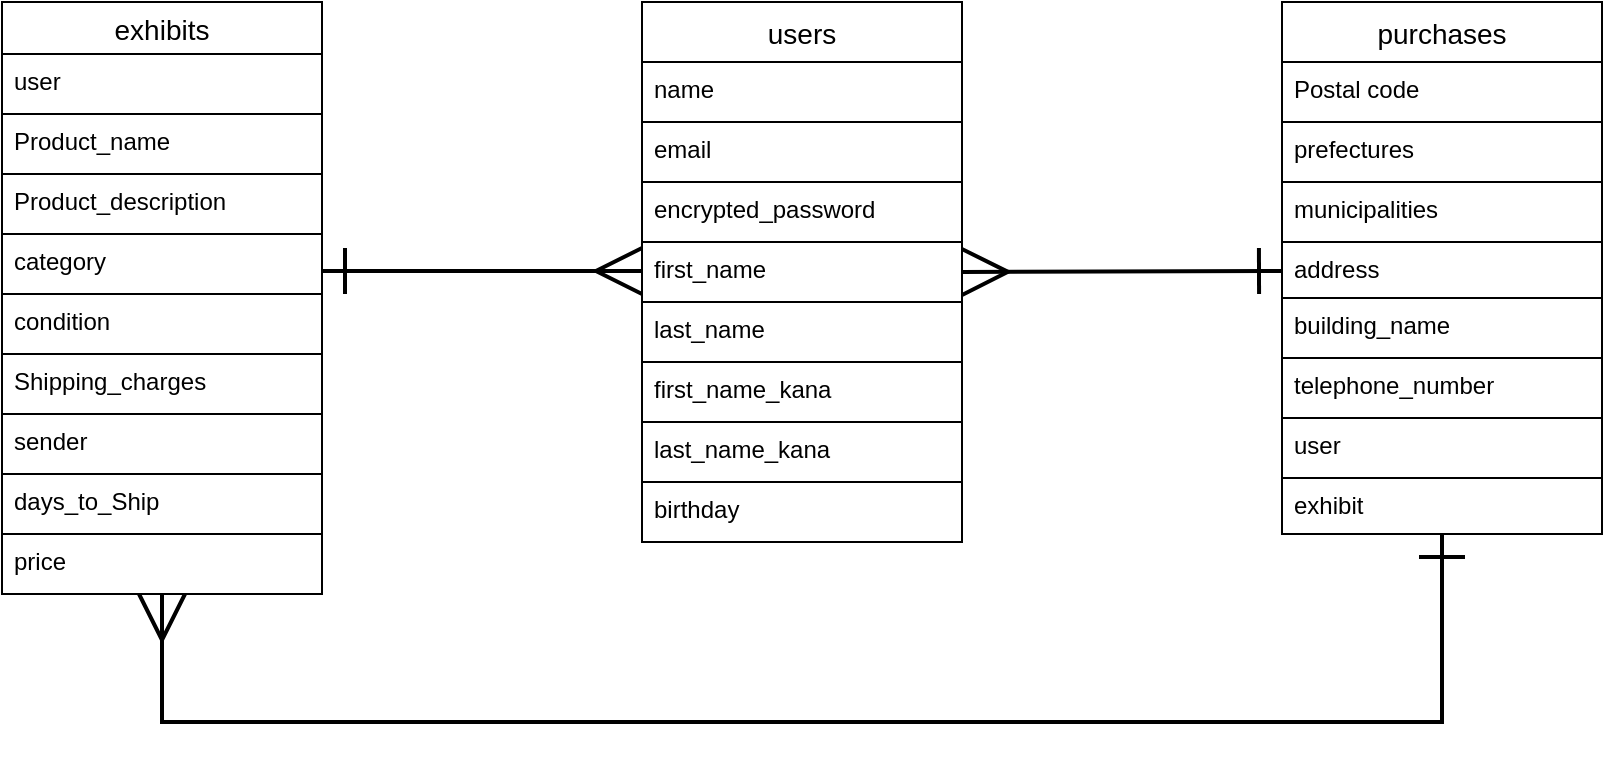 <mxfile>
    <diagram id="Ec6GmhOhu065yx23lRJ9" name="ページ1">
        <mxGraphModel dx="951" dy="755" grid="0" gridSize="10" guides="1" tooltips="1" connect="1" arrows="1" fold="1" page="1" pageScale="1" pageWidth="827" pageHeight="1169" math="0" shadow="0">
            <root>
                <mxCell id="0"/>
                <mxCell id="1" parent="0"/>
                <mxCell id="2" value="users" style="swimlane;fontStyle=0;childLayout=stackLayout;horizontal=1;startSize=30;horizontalStack=0;resizeParent=1;resizeParentMax=0;resizeLast=0;collapsible=1;marginBottom=0;align=center;fontSize=14;strokeWidth=1;direction=east;" vertex="1" parent="1">
                    <mxGeometry x="330" y="240" width="160" height="120" as="geometry"/>
                </mxCell>
                <mxCell id="3" value="name" style="text;strokeColor=default;fillColor=none;spacingLeft=4;spacingRight=4;overflow=hidden;rotatable=0;points=[[0,0.5],[1,0.5]];portConstraint=eastwest;fontSize=12;" vertex="1" parent="2">
                    <mxGeometry y="30" width="160" height="30" as="geometry"/>
                </mxCell>
                <mxCell id="4" value="email" style="text;strokeColor=default;fillColor=none;spacingLeft=4;spacingRight=4;overflow=hidden;rotatable=0;points=[[0,0.5],[1,0.5]];portConstraint=eastwest;fontSize=12;shadow=0;" vertex="1" parent="2">
                    <mxGeometry y="60" width="160" height="30" as="geometry"/>
                </mxCell>
                <mxCell id="5" value="encrypted_password" style="text;strokeColor=default;fillColor=none;spacingLeft=4;spacingRight=4;overflow=hidden;rotatable=0;points=[[0,0.5],[1,0.5]];portConstraint=eastwest;fontSize=12;" vertex="1" parent="2">
                    <mxGeometry y="90" width="160" height="30" as="geometry"/>
                </mxCell>
                <mxCell id="6" value="exhibits" style="swimlane;fontStyle=0;childLayout=stackLayout;horizontal=1;startSize=26;horizontalStack=0;resizeParent=1;resizeParentMax=0;resizeLast=0;collapsible=1;marginBottom=0;align=center;fontSize=14;" vertex="1" parent="1">
                    <mxGeometry x="10" y="240" width="160" height="116" as="geometry"/>
                </mxCell>
                <mxCell id="7" value="user" style="text;strokeColor=default;fillColor=none;spacingLeft=4;spacingRight=4;overflow=hidden;rotatable=0;points=[[0,0.5],[1,0.5]];portConstraint=eastwest;fontSize=12;" vertex="1" parent="6">
                    <mxGeometry y="26" width="160" height="30" as="geometry"/>
                </mxCell>
                <mxCell id="8" value="Product_name" style="text;strokeColor=default;fillColor=none;spacingLeft=4;spacingRight=4;overflow=hidden;rotatable=0;points=[[0,0.5],[1,0.5]];portConstraint=eastwest;fontSize=12;" vertex="1" parent="6">
                    <mxGeometry y="56" width="160" height="30" as="geometry"/>
                </mxCell>
                <mxCell id="9" value="Product_description" style="text;strokeColor=none;fillColor=none;spacingLeft=4;spacingRight=4;overflow=hidden;rotatable=0;points=[[0,0.5],[1,0.5]];portConstraint=eastwest;fontSize=12;" vertex="1" parent="6">
                    <mxGeometry y="86" width="160" height="30" as="geometry"/>
                </mxCell>
                <mxCell id="10" value="purchases" style="swimlane;fontStyle=0;childLayout=stackLayout;horizontal=1;startSize=30;horizontalStack=0;resizeParent=1;resizeParentMax=0;resizeLast=0;collapsible=1;marginBottom=0;align=center;fontSize=14;strokeWidth=1;perimeterSpacing=0;" vertex="1" parent="1">
                    <mxGeometry x="650" y="240" width="160" height="120" as="geometry"/>
                </mxCell>
                <mxCell id="11" value="Postal code" style="text;strokeColor=default;fillColor=none;spacingLeft=4;spacingRight=4;overflow=hidden;rotatable=0;points=[[0,0.5],[1,0.5]];portConstraint=eastwest;fontSize=12;strokeWidth=1;perimeterSpacing=0;" vertex="1" parent="10">
                    <mxGeometry y="30" width="160" height="30" as="geometry"/>
                </mxCell>
                <mxCell id="12" value="prefectures" style="text;strokeColor=default;fillColor=none;spacingLeft=4;spacingRight=4;overflow=hidden;rotatable=0;points=[[0,0.5],[1,0.5]];portConstraint=eastwest;fontSize=12;strokeWidth=1;perimeterSpacing=0;" vertex="1" parent="10">
                    <mxGeometry y="60" width="160" height="30" as="geometry"/>
                </mxCell>
                <mxCell id="13" value="municipalities" style="text;strokeColor=default;fillColor=none;spacingLeft=4;spacingRight=4;overflow=hidden;rotatable=0;points=[[0,0.5],[1,0.5]];portConstraint=eastwest;fontSize=12;strokeWidth=1;perimeterSpacing=0;" vertex="1" parent="10">
                    <mxGeometry y="90" width="160" height="30" as="geometry"/>
                </mxCell>
                <mxCell id="14" value="first_name" style="text;strokeColor=default;fillColor=none;spacingLeft=4;spacingRight=4;overflow=hidden;rotatable=0;points=[[0,0.5],[1,0.5]];portConstraint=eastwest;fontSize=12;shadow=0;" vertex="1" parent="1">
                    <mxGeometry x="330" y="360" width="160" height="30" as="geometry"/>
                </mxCell>
                <mxCell id="15" value="last_name" style="text;strokeColor=default;fillColor=none;spacingLeft=4;spacingRight=4;overflow=hidden;rotatable=0;points=[[0,0.5],[1,0.5]];portConstraint=eastwest;fontSize=12;shadow=0;" vertex="1" parent="1">
                    <mxGeometry x="330" y="390" width="160" height="30" as="geometry"/>
                </mxCell>
                <mxCell id="16" value="first_name_kana" style="text;strokeColor=default;fillColor=none;spacingLeft=4;spacingRight=4;overflow=hidden;rotatable=0;points=[[0,0.5],[1,0.5]];portConstraint=eastwest;fontSize=12;shadow=0;" vertex="1" parent="1">
                    <mxGeometry x="330" y="420" width="160" height="30" as="geometry"/>
                </mxCell>
                <mxCell id="17" value="last_name_kana" style="text;strokeColor=default;fillColor=none;spacingLeft=4;spacingRight=4;overflow=hidden;rotatable=0;points=[[0,0.5],[1,0.5]];portConstraint=eastwest;fontSize=12;shadow=0;" vertex="1" parent="1">
                    <mxGeometry x="330" y="450" width="160" height="30" as="geometry"/>
                </mxCell>
                <mxCell id="18" value="birthday" style="text;strokeColor=default;fillColor=none;spacingLeft=4;spacingRight=4;overflow=hidden;rotatable=0;points=[[0,0.5],[1,0.5]];portConstraint=eastwest;fontSize=12;shadow=0;" vertex="1" parent="1">
                    <mxGeometry x="330" y="480" width="160" height="30" as="geometry"/>
                </mxCell>
                <mxCell id="19" value="address" style="text;strokeColor=default;fillColor=none;spacingLeft=4;spacingRight=4;overflow=hidden;rotatable=0;points=[[0,0.5],[1,0.5]];portConstraint=eastwest;fontSize=12;shadow=0;strokeWidth=1;perimeterSpacing=0;" vertex="1" parent="1">
                    <mxGeometry x="650" y="360" width="160" height="28" as="geometry"/>
                </mxCell>
                <mxCell id="23" value="building_name" style="text;strokeColor=default;fillColor=none;spacingLeft=4;spacingRight=4;overflow=hidden;rotatable=0;points=[[0,0.5],[1,0.5]];portConstraint=eastwest;fontSize=12;shadow=0;strokeWidth=1;perimeterSpacing=0;" vertex="1" parent="1">
                    <mxGeometry x="650" y="388" width="160" height="30" as="geometry"/>
                </mxCell>
                <mxCell id="24" value="telephone_number" style="text;strokeColor=default;fillColor=none;spacingLeft=4;spacingRight=4;overflow=hidden;rotatable=0;points=[[0,0.5],[1,0.5]];portConstraint=eastwest;fontSize=12;shadow=0;strokeWidth=1;perimeterSpacing=0;" vertex="1" parent="1">
                    <mxGeometry x="650" y="418" width="160" height="30" as="geometry"/>
                </mxCell>
                <mxCell id="25" value="user" style="text;strokeColor=default;fillColor=none;spacingLeft=4;spacingRight=4;overflow=hidden;rotatable=0;points=[[0,0.5],[1,0.5]];portConstraint=eastwest;fontSize=12;shadow=0;strokeWidth=1;perimeterSpacing=0;" vertex="1" parent="1">
                    <mxGeometry x="650" y="448" width="160" height="30" as="geometry"/>
                </mxCell>
                <mxCell id="26" value="exhibit" style="text;strokeColor=default;fillColor=none;spacingLeft=4;spacingRight=4;overflow=hidden;rotatable=0;points=[[0,0.5],[1,0.5]];portConstraint=eastwest;fontSize=12;shadow=0;strokeWidth=1;perimeterSpacing=0;" vertex="1" parent="1">
                    <mxGeometry x="650" y="478" width="160" height="28" as="geometry"/>
                </mxCell>
                <mxCell id="27" value="category" style="text;strokeColor=default;fillColor=none;spacingLeft=4;spacingRight=4;overflow=hidden;rotatable=0;points=[[0,0.5],[1,0.5]];portConstraint=eastwest;fontSize=12;shadow=0;" vertex="1" parent="1">
                    <mxGeometry x="10" y="356" width="160" height="30" as="geometry"/>
                </mxCell>
                <mxCell id="28" value="condition" style="text;strokeColor=default;fillColor=none;spacingLeft=4;spacingRight=4;overflow=hidden;rotatable=0;points=[[0,0.5],[1,0.5]];portConstraint=eastwest;fontSize=12;shadow=0;" vertex="1" parent="1">
                    <mxGeometry x="10" y="386" width="160" height="30" as="geometry"/>
                </mxCell>
                <mxCell id="29" value="Shipping_charges" style="text;strokeColor=default;fillColor=none;spacingLeft=4;spacingRight=4;overflow=hidden;rotatable=0;points=[[0,0.5],[1,0.5]];portConstraint=eastwest;fontSize=12;shadow=0;" vertex="1" parent="1">
                    <mxGeometry x="10" y="416" width="160" height="30" as="geometry"/>
                </mxCell>
                <mxCell id="30" value="sender" style="text;strokeColor=default;fillColor=none;spacingLeft=4;spacingRight=4;overflow=hidden;rotatable=0;points=[[0,0.5],[1,0.5]];portConstraint=eastwest;fontSize=12;shadow=0;" vertex="1" parent="1">
                    <mxGeometry x="10" y="446" width="160" height="30" as="geometry"/>
                </mxCell>
                <mxCell id="31" value="days_to_Ship" style="text;strokeColor=default;fillColor=none;spacingLeft=4;spacingRight=4;overflow=hidden;rotatable=0;points=[[0,0.5],[1,0.5]];portConstraint=eastwest;fontSize=12;shadow=0;" vertex="1" parent="1">
                    <mxGeometry x="10" y="476" width="160" height="30" as="geometry"/>
                </mxCell>
                <mxCell id="32" value="price" style="text;strokeColor=default;fillColor=none;spacingLeft=4;spacingRight=4;overflow=hidden;rotatable=0;points=[[0,0.5],[1,0.5]];portConstraint=eastwest;fontSize=12;shadow=0;" vertex="1" parent="1">
                    <mxGeometry x="10" y="506" width="160" height="30" as="geometry"/>
                </mxCell>
                <mxCell id="35" value="" style="endArrow=ERmany;html=1;rounded=0;strokeWidth=2;startArrow=ERone;startFill=0;endFill=0;targetPerimeterSpacing=0;jumpSize=6;endSize=20;startSize=20;" edge="1" parent="1">
                    <mxGeometry relative="1" as="geometry">
                        <mxPoint x="170" y="374.5" as="sourcePoint"/>
                        <mxPoint x="330" y="374.5" as="targetPoint"/>
                    </mxGeometry>
                </mxCell>
                <mxCell id="38" value="" style="endArrow=ERone;html=1;rounded=0;strokeWidth=2;endFill=0;exitX=1;exitY=0.5;exitDx=0;exitDy=0;startArrow=ERmany;startFill=0;endSize=20;startSize=20;" edge="1" parent="1" source="14">
                    <mxGeometry relative="1" as="geometry">
                        <mxPoint x="570" y="375" as="sourcePoint"/>
                        <mxPoint x="650" y="374.5" as="targetPoint"/>
                    </mxGeometry>
                </mxCell>
                <mxCell id="42" value="" style="endArrow=ERone;html=1;rounded=0;startSize=20;endSize=20;targetPerimeterSpacing=0;strokeWidth=2;jumpSize=6;startArrow=ERmany;startFill=0;endFill=0;" edge="1" parent="1" source="32" target="26">
                    <mxGeometry relative="1" as="geometry">
                        <mxPoint x="88" y="600" as="sourcePoint"/>
                        <mxPoint x="730" y="510" as="targetPoint"/>
                        <Array as="points">
                            <mxPoint x="90" y="600"/>
                            <mxPoint x="730" y="600"/>
                        </Array>
                    </mxGeometry>
                </mxCell>
            </root>
        </mxGraphModel>
    </diagram>
</mxfile>